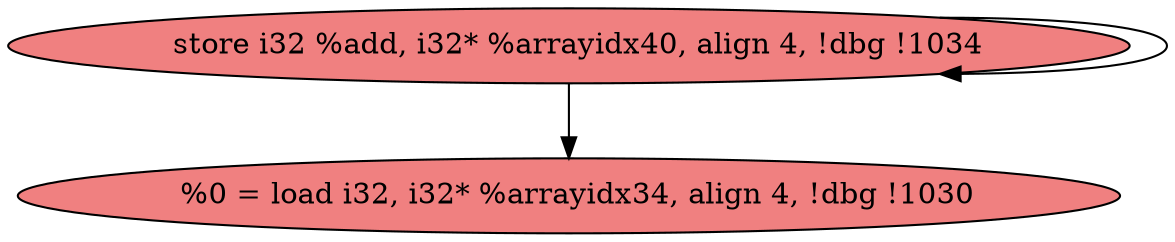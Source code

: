 
digraph G {


node41 [fillcolor=lightcoral,label="  %0 = load i32, i32* %arrayidx34, align 4, !dbg !1030",shape=ellipse,style=filled ]
node40 [fillcolor=lightcoral,label="  store i32 %add, i32* %arrayidx40, align 4, !dbg !1034",shape=ellipse,style=filled ]

node40->node40 [ ]
node40->node41 [ ]


}

